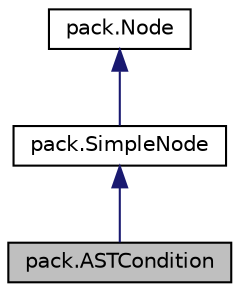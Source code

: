 digraph "pack.ASTCondition"
{
  edge [fontname="Helvetica",fontsize="10",labelfontname="Helvetica",labelfontsize="10"];
  node [fontname="Helvetica",fontsize="10",shape=record];
  Node1 [label="pack.ASTCondition",height=0.2,width=0.4,color="black", fillcolor="grey75", style="filled", fontcolor="black"];
  Node2 -> Node1 [dir="back",color="midnightblue",fontsize="10",style="solid",fontname="Helvetica"];
  Node2 [label="pack.SimpleNode",height=0.2,width=0.4,color="black", fillcolor="white", style="filled",URL="$classpack_1_1_simple_node.html"];
  Node3 -> Node2 [dir="back",color="midnightblue",fontsize="10",style="solid",fontname="Helvetica"];
  Node3 [label="pack.Node",height=0.2,width=0.4,color="black", fillcolor="white", style="filled",URL="$interfacepack_1_1_node.html"];
}
